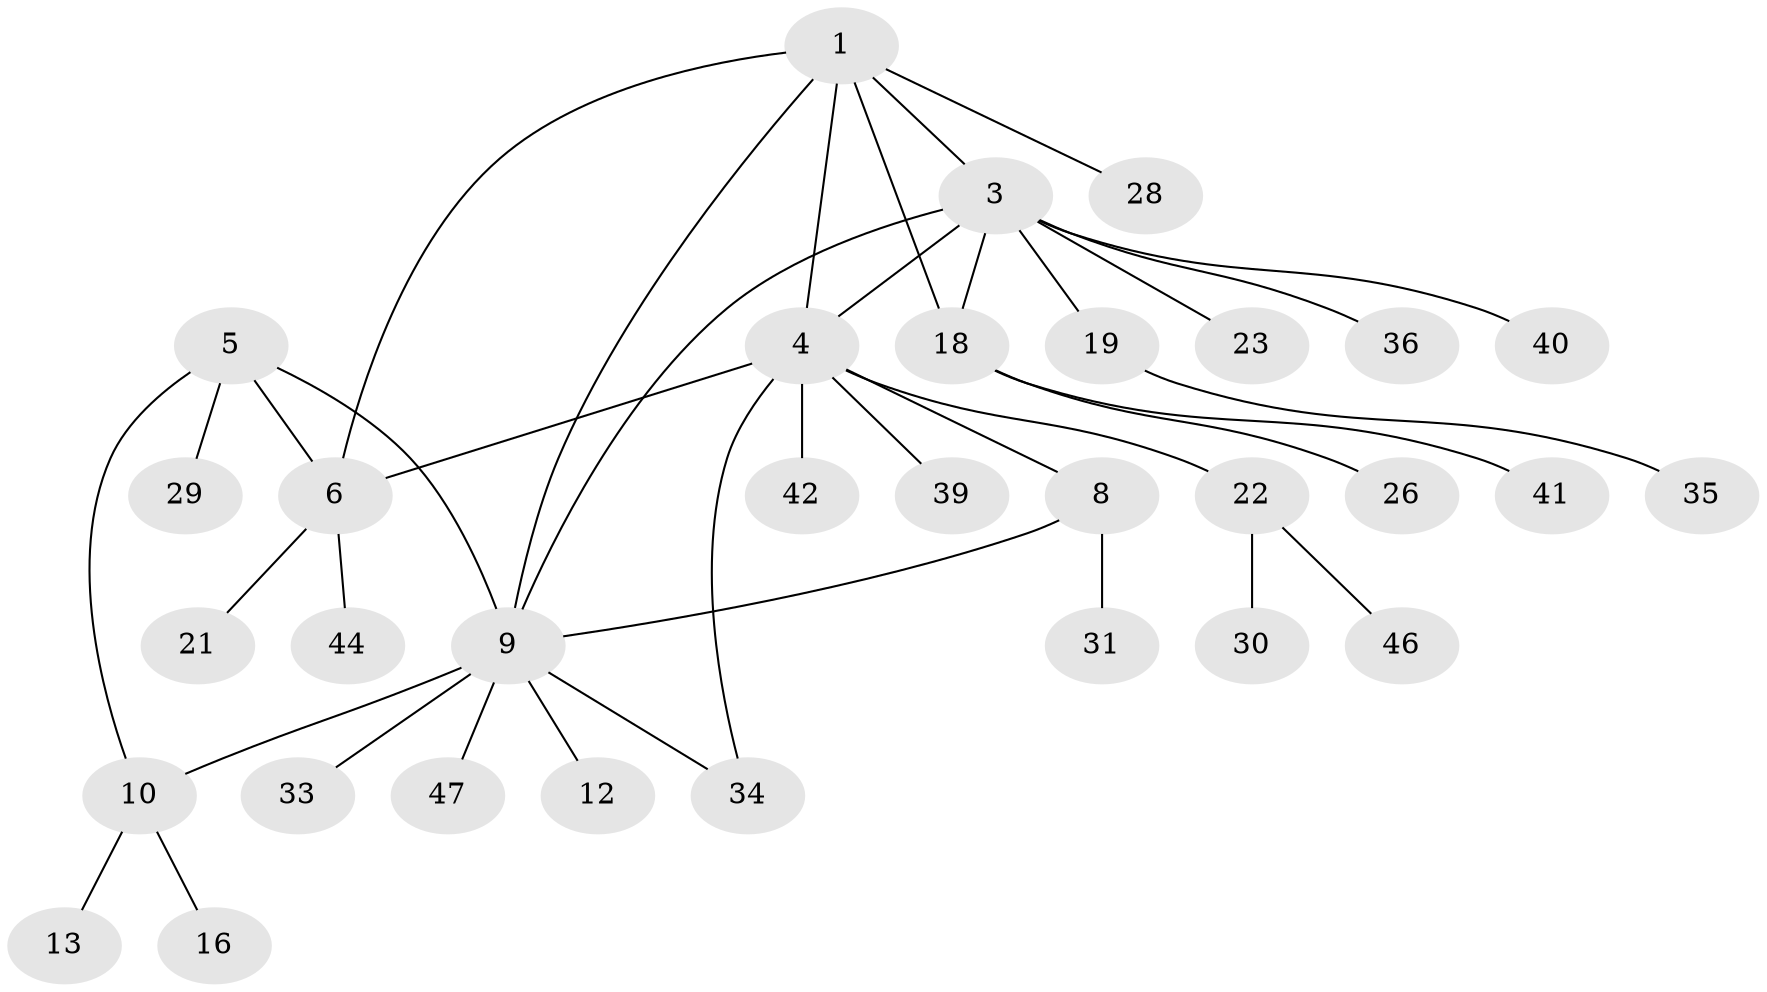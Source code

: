 // original degree distribution, {4: 0.0851063829787234, 5: 0.10638297872340426, 6: 0.06382978723404255, 7: 0.02127659574468085, 1: 0.5319148936170213, 2: 0.1276595744680851, 3: 0.06382978723404255}
// Generated by graph-tools (version 1.1) at 2025/11/02/27/25 16:11:32]
// undirected, 32 vertices, 39 edges
graph export_dot {
graph [start="1"]
  node [color=gray90,style=filled];
  1 [super="+2"];
  3 [super="+14"];
  4 [super="+7"];
  5 [super="+15"];
  6 [super="+20"];
  8 [super="+37"];
  9 [super="+11"];
  10 [super="+17"];
  12;
  13 [super="+25"];
  16;
  18 [super="+24"];
  19 [super="+27"];
  21;
  22 [super="+43"];
  23;
  26 [super="+32"];
  28 [super="+38"];
  29;
  30;
  31;
  33;
  34;
  35;
  36 [super="+45"];
  39;
  40;
  41;
  42;
  44;
  46;
  47;
  1 -- 3;
  1 -- 18;
  1 -- 28;
  1 -- 4;
  1 -- 9;
  1 -- 6;
  3 -- 4;
  3 -- 9;
  3 -- 18;
  3 -- 19;
  3 -- 36;
  3 -- 23;
  3 -- 40;
  4 -- 6 [weight=2];
  4 -- 34;
  4 -- 39;
  4 -- 42;
  4 -- 22;
  4 -- 8;
  5 -- 6;
  5 -- 10;
  5 -- 29;
  5 -- 9;
  6 -- 21;
  6 -- 44;
  8 -- 9;
  8 -- 31;
  9 -- 10;
  9 -- 33 [weight=2];
  9 -- 34;
  9 -- 12;
  9 -- 47;
  10 -- 13;
  10 -- 16;
  18 -- 26;
  18 -- 41;
  19 -- 35;
  22 -- 30;
  22 -- 46;
}
